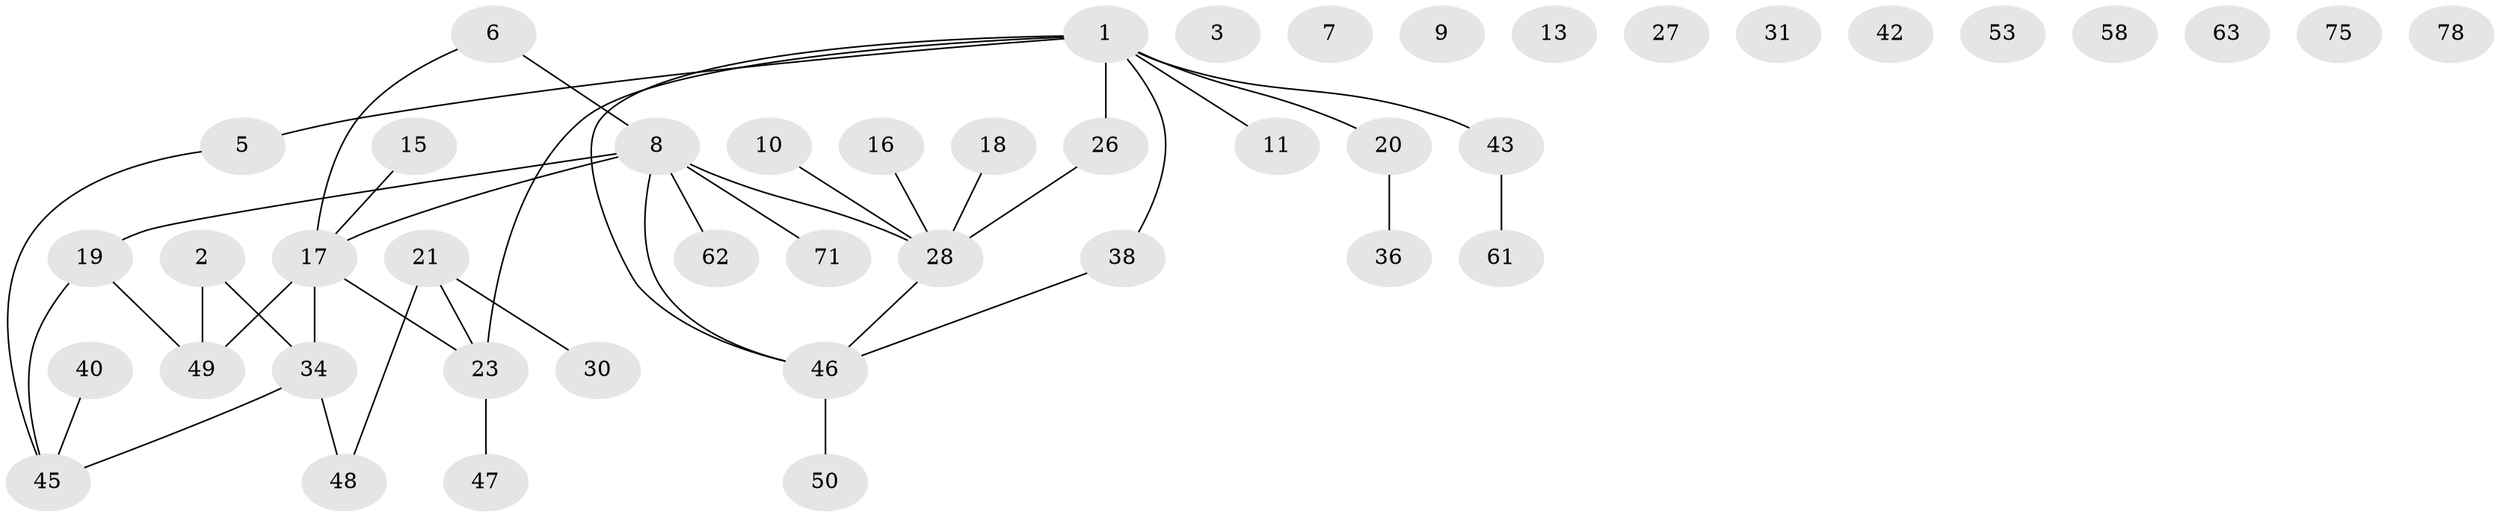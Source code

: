 // original degree distribution, {4: 0.12643678160919541, 2: 0.3333333333333333, 0: 0.13793103448275862, 3: 0.13793103448275862, 1: 0.22988505747126436, 6: 0.011494252873563218, 5: 0.022988505747126436}
// Generated by graph-tools (version 1.1) at 2025/16/03/04/25 18:16:26]
// undirected, 44 vertices, 41 edges
graph export_dot {
graph [start="1"]
  node [color=gray90,style=filled];
  1 [super="+60+12+4"];
  2;
  3;
  5;
  6;
  7;
  8 [super="+14+35"];
  9;
  10 [super="+87"];
  11 [super="+70"];
  13;
  15 [super="+29"];
  16;
  17 [super="+39"];
  18;
  19 [super="+33+24"];
  20 [super="+55+37"];
  21 [super="+32+22"];
  23 [super="+41"];
  26;
  27;
  28 [super="+77+83"];
  30;
  31;
  34 [super="+64"];
  36;
  38 [super="+79+73+59"];
  40;
  42;
  43 [super="+67"];
  45 [super="+66"];
  46 [super="+74+52"];
  47;
  48 [super="+68"];
  49 [super="+54"];
  50 [super="+56"];
  53;
  58;
  61;
  62;
  63;
  71;
  75;
  78;
  1 -- 5 [weight=2];
  1 -- 46;
  1 -- 38;
  1 -- 26;
  1 -- 11;
  1 -- 43;
  1 -- 20;
  1 -- 23;
  2 -- 49;
  2 -- 34;
  5 -- 45;
  6 -- 17;
  6 -- 8;
  8 -- 19;
  8 -- 71;
  8 -- 17;
  8 -- 62;
  8 -- 28 [weight=2];
  8 -- 46;
  10 -- 28;
  15 -- 17;
  16 -- 28 [weight=2];
  17 -- 34;
  17 -- 49;
  17 -- 23;
  18 -- 28;
  19 -- 49;
  19 -- 45;
  20 -- 36;
  21 -- 48;
  21 -- 23;
  21 -- 30;
  23 -- 47;
  26 -- 28;
  28 -- 46;
  34 -- 45;
  34 -- 48;
  38 -- 46;
  40 -- 45;
  43 -- 61;
  46 -- 50;
}
